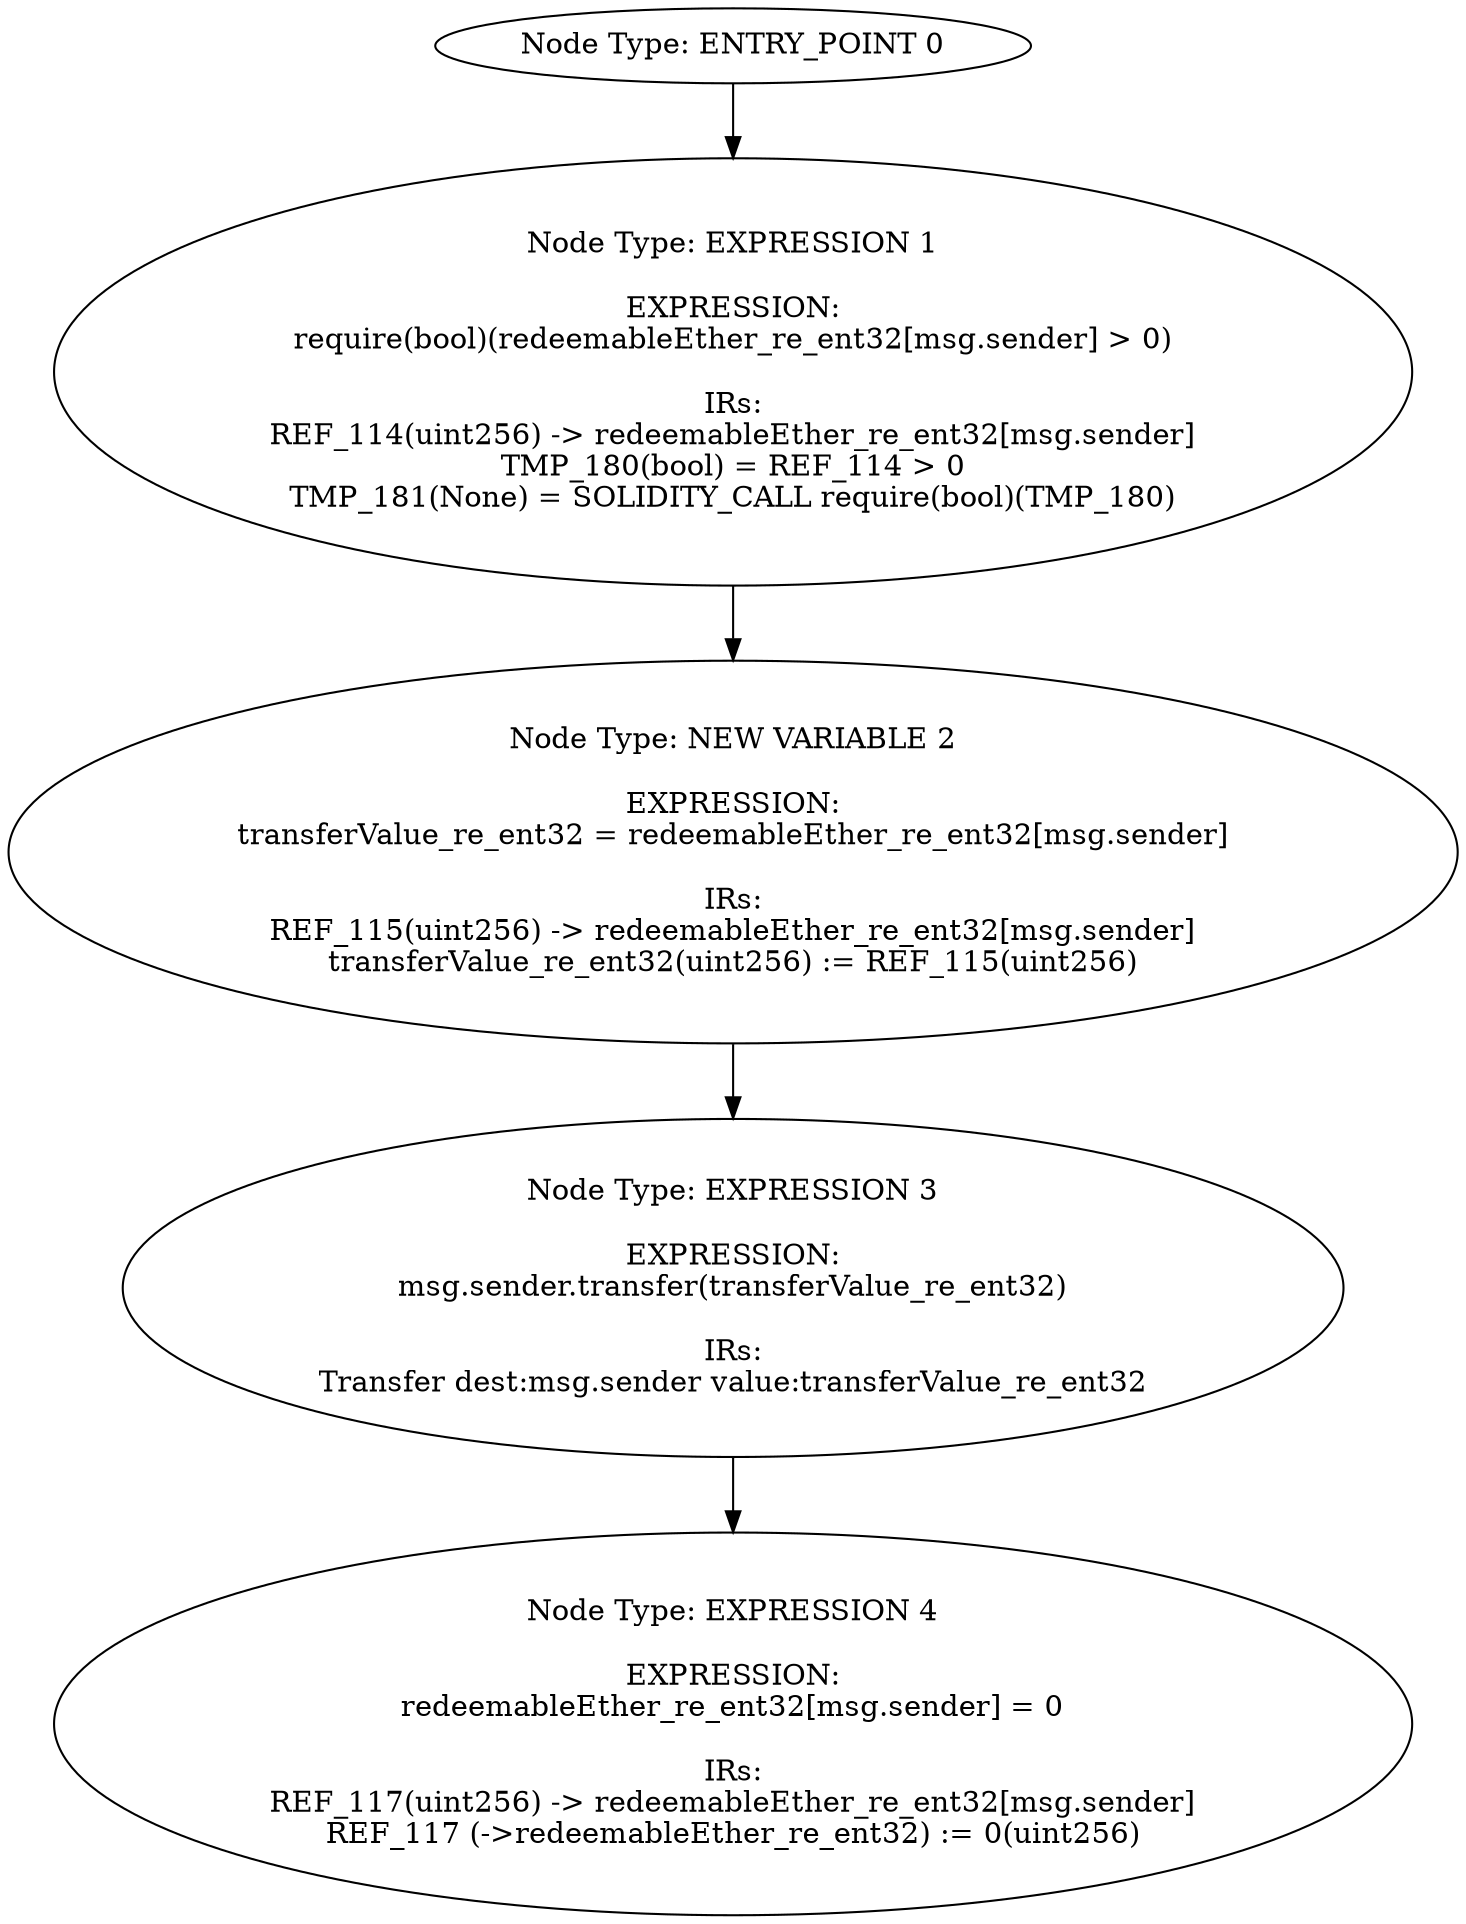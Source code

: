 digraph{
0[label="Node Type: ENTRY_POINT 0
"];
0->1;
1[label="Node Type: EXPRESSION 1

EXPRESSION:
require(bool)(redeemableEther_re_ent32[msg.sender] > 0)

IRs:
REF_114(uint256) -> redeemableEther_re_ent32[msg.sender]
TMP_180(bool) = REF_114 > 0
TMP_181(None) = SOLIDITY_CALL require(bool)(TMP_180)"];
1->2;
2[label="Node Type: NEW VARIABLE 2

EXPRESSION:
transferValue_re_ent32 = redeemableEther_re_ent32[msg.sender]

IRs:
REF_115(uint256) -> redeemableEther_re_ent32[msg.sender]
transferValue_re_ent32(uint256) := REF_115(uint256)"];
2->3;
3[label="Node Type: EXPRESSION 3

EXPRESSION:
msg.sender.transfer(transferValue_re_ent32)

IRs:
Transfer dest:msg.sender value:transferValue_re_ent32"];
3->4;
4[label="Node Type: EXPRESSION 4

EXPRESSION:
redeemableEther_re_ent32[msg.sender] = 0

IRs:
REF_117(uint256) -> redeemableEther_re_ent32[msg.sender]
REF_117 (->redeemableEther_re_ent32) := 0(uint256)"];
}
